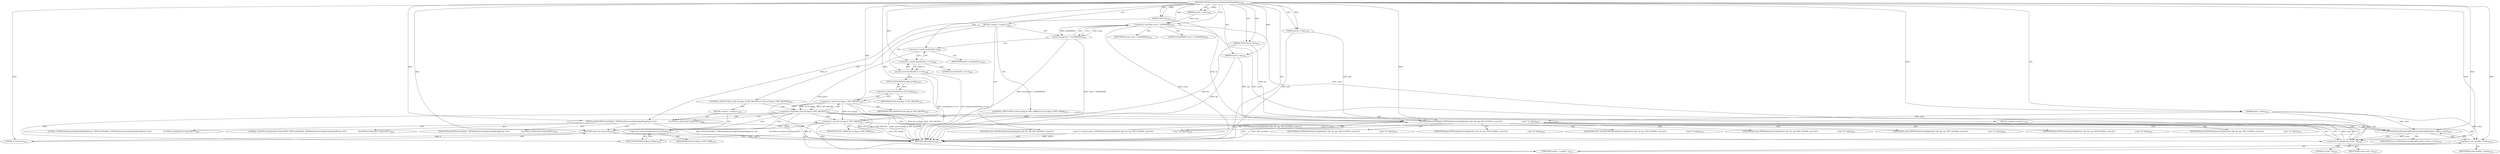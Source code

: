 digraph "TIFFWriteDirectoryTagCheckedSlong8Array" {  
"70254" [label = <(METHOD,TIFFWriteDirectoryTagCheckedSlong8Array)<SUB>2320</SUB>> ]
"70255" [label = <(PARAM,TIFF *tif)<SUB>2320</SUB>> ]
"70256" [label = <(PARAM,uint32_t *ndir)<SUB>2320</SUB>> ]
"70257" [label = <(PARAM,TIFFDirEntry *dir)<SUB>2321</SUB>> ]
"70258" [label = <(PARAM,uint16_t tag)<SUB>2322</SUB>> ]
"70259" [label = <(PARAM,uint32_t count)<SUB>2322</SUB>> ]
"70260" [label = <(PARAM,int64_t *value)<SUB>2323</SUB>> ]
"70261" [label = <(BLOCK,&lt;empty&gt;,&lt;empty&gt;)<SUB>2324</SUB>> ]
"70262" [label = <(assert,assert(count &lt; 0x20000000))<SUB>2325</SUB>> ]
"70263" [label = <(&lt;operator&gt;.lessThan,count &lt; 0x20000000)<SUB>2325</SUB>> ]
"70264" [label = <(IDENTIFIER,count,count &lt; 0x20000000)<SUB>2325</SUB>> ]
"70265" [label = <(LITERAL,0x20000000,count &lt; 0x20000000)<SUB>2325</SUB>> ]
"70266" [label = <(assert,assert(sizeof(int64_t) == 8))<SUB>2326</SUB>> ]
"70267" [label = <(&lt;operator&gt;.equals,sizeof(int64_t) == 8)<SUB>2326</SUB>> ]
"70268" [label = <(&lt;operator&gt;.sizeOf,sizeof(int64_t))<SUB>2326</SUB>> ]
"70269" [label = <(IDENTIFIER,int64_t,sizeof(int64_t))<SUB>2326</SUB>> ]
"70270" [label = <(LITERAL,8,sizeof(int64_t) == 8)<SUB>2326</SUB>> ]
"70271" [label = <(CONTROL_STRUCTURE,if (!(tif-&gt;tif_flags &amp; TIFF_BIGTIFF)),if (!(tif-&gt;tif_flags &amp; TIFF_BIGTIFF)))<SUB>2327</SUB>> ]
"70272" [label = <(&lt;operator&gt;.logicalNot,!(tif-&gt;tif_flags &amp; TIFF_BIGTIFF))<SUB>2327</SUB>> ]
"70273" [label = <(&lt;operator&gt;.and,tif-&gt;tif_flags &amp; TIFF_BIGTIFF)<SUB>2327</SUB>> ]
"70274" [label = <(&lt;operator&gt;.indirectFieldAccess,tif-&gt;tif_flags)<SUB>2327</SUB>> ]
"70275" [label = <(IDENTIFIER,tif,tif-&gt;tif_flags &amp; TIFF_BIGTIFF)<SUB>2327</SUB>> ]
"70276" [label = <(FIELD_IDENTIFIER,tif_flags,tif_flags)<SUB>2327</SUB>> ]
"70277" [label = <(IDENTIFIER,TIFF_BIGTIFF,tif-&gt;tif_flags &amp; TIFF_BIGTIFF)<SUB>2327</SUB>> ]
"70278" [label = <(BLOCK,&lt;empty&gt;,&lt;empty&gt;)<SUB>2328</SUB>> ]
"70279" [label = <(TIFFErrorExtR,TIFFErrorExtR(tif, &quot;TIFFWriteDirectoryTagCheckedSlong8Array&quot;,\012                      &quot;SLONG8 not allowed for ClassicTIFF&quot;))<SUB>2329</SUB>> ]
"70280" [label = <(IDENTIFIER,tif,TIFFErrorExtR(tif, &quot;TIFFWriteDirectoryTagCheckedSlong8Array&quot;,\012                      &quot;SLONG8 not allowed for ClassicTIFF&quot;))<SUB>2329</SUB>> ]
"70281" [label = <(LITERAL,&quot;TIFFWriteDirectoryTagCheckedSlong8Array&quot;,TIFFErrorExtR(tif, &quot;TIFFWriteDirectoryTagCheckedSlong8Array&quot;,\012                      &quot;SLONG8 not allowed for ClassicTIFF&quot;))<SUB>2329</SUB>> ]
"70282" [label = <(LITERAL,&quot;SLONG8 not allowed for ClassicTIFF&quot;,TIFFErrorExtR(tif, &quot;TIFFWriteDirectoryTagCheckedSlong8Array&quot;,\012                      &quot;SLONG8 not allowed for ClassicTIFF&quot;))<SUB>2330</SUB>> ]
"70283" [label = <(RETURN,return (0);,return (0);)<SUB>2331</SUB>> ]
"70284" [label = <(LITERAL,0,return (0);)<SUB>2331</SUB>> ]
"70285" [label = <(CONTROL_STRUCTURE,if (tif-&gt;tif_flags &amp; TIFF_SWAB),if (tif-&gt;tif_flags &amp; TIFF_SWAB))<SUB>2333</SUB>> ]
"70286" [label = <(&lt;operator&gt;.and,tif-&gt;tif_flags &amp; TIFF_SWAB)<SUB>2333</SUB>> ]
"70287" [label = <(&lt;operator&gt;.indirectFieldAccess,tif-&gt;tif_flags)<SUB>2333</SUB>> ]
"70288" [label = <(IDENTIFIER,tif,tif-&gt;tif_flags &amp; TIFF_SWAB)<SUB>2333</SUB>> ]
"70289" [label = <(FIELD_IDENTIFIER,tif_flags,tif_flags)<SUB>2333</SUB>> ]
"70290" [label = <(IDENTIFIER,TIFF_SWAB,tif-&gt;tif_flags &amp; TIFF_SWAB)<SUB>2333</SUB>> ]
"70291" [label = <(BLOCK,&lt;empty&gt;,&lt;empty&gt;)<SUB>2334</SUB>> ]
"70292" [label = <(TIFFSwabArrayOfLong8,TIFFSwabArrayOfLong8((uint64_t *)value, count))<SUB>2334</SUB>> ]
"70293" [label = <(&lt;operator&gt;.cast,(uint64_t *)value)<SUB>2334</SUB>> ]
"70294" [label = <(UNKNOWN,uint64_t *,uint64_t *)<SUB>2334</SUB>> ]
"70295" [label = <(IDENTIFIER,value,(uint64_t *)value)<SUB>2334</SUB>> ]
"70296" [label = <(IDENTIFIER,count,TIFFSwabArrayOfLong8((uint64_t *)value, count))<SUB>2334</SUB>> ]
"70297" [label = <(RETURN,return (TIFFWriteDirectoryTagData(tif, ndir, dir, tag, TIFF_SLONG8, count,\012                                      count * 8, value));,return (TIFFWriteDirectoryTagData(tif, ndir, dir, tag, TIFF_SLONG8, count,\012                                      count * 8, value));)<SUB>2335</SUB>> ]
"70298" [label = <(TIFFWriteDirectoryTagData,TIFFWriteDirectoryTagData(tif, ndir, dir, tag, TIFF_SLONG8, count,\012                                      count * 8, value))<SUB>2335</SUB>> ]
"70299" [label = <(IDENTIFIER,tif,TIFFWriteDirectoryTagData(tif, ndir, dir, tag, TIFF_SLONG8, count,\012                                      count * 8, value))<SUB>2335</SUB>> ]
"70300" [label = <(IDENTIFIER,ndir,TIFFWriteDirectoryTagData(tif, ndir, dir, tag, TIFF_SLONG8, count,\012                                      count * 8, value))<SUB>2335</SUB>> ]
"70301" [label = <(IDENTIFIER,dir,TIFFWriteDirectoryTagData(tif, ndir, dir, tag, TIFF_SLONG8, count,\012                                      count * 8, value))<SUB>2335</SUB>> ]
"70302" [label = <(IDENTIFIER,tag,TIFFWriteDirectoryTagData(tif, ndir, dir, tag, TIFF_SLONG8, count,\012                                      count * 8, value))<SUB>2335</SUB>> ]
"70303" [label = <(IDENTIFIER,TIFF_SLONG8,TIFFWriteDirectoryTagData(tif, ndir, dir, tag, TIFF_SLONG8, count,\012                                      count * 8, value))<SUB>2335</SUB>> ]
"70304" [label = <(IDENTIFIER,count,TIFFWriteDirectoryTagData(tif, ndir, dir, tag, TIFF_SLONG8, count,\012                                      count * 8, value))<SUB>2335</SUB>> ]
"70305" [label = <(&lt;operator&gt;.multiplication,count * 8)<SUB>2336</SUB>> ]
"70306" [label = <(IDENTIFIER,count,count * 8)<SUB>2336</SUB>> ]
"70307" [label = <(LITERAL,8,count * 8)<SUB>2336</SUB>> ]
"70308" [label = <(IDENTIFIER,value,TIFFWriteDirectoryTagData(tif, ndir, dir, tag, TIFF_SLONG8, count,\012                                      count * 8, value))<SUB>2336</SUB>> ]
"70309" [label = <(METHOD_RETURN,int)<SUB>2320</SUB>> ]
  "70254" -> "70255"  [ label = "AST: "] 
  "70254" -> "70256"  [ label = "AST: "] 
  "70254" -> "70257"  [ label = "AST: "] 
  "70254" -> "70258"  [ label = "AST: "] 
  "70254" -> "70259"  [ label = "AST: "] 
  "70254" -> "70260"  [ label = "AST: "] 
  "70254" -> "70261"  [ label = "AST: "] 
  "70254" -> "70309"  [ label = "AST: "] 
  "70261" -> "70262"  [ label = "AST: "] 
  "70261" -> "70266"  [ label = "AST: "] 
  "70261" -> "70271"  [ label = "AST: "] 
  "70261" -> "70285"  [ label = "AST: "] 
  "70261" -> "70297"  [ label = "AST: "] 
  "70262" -> "70263"  [ label = "AST: "] 
  "70263" -> "70264"  [ label = "AST: "] 
  "70263" -> "70265"  [ label = "AST: "] 
  "70266" -> "70267"  [ label = "AST: "] 
  "70267" -> "70268"  [ label = "AST: "] 
  "70267" -> "70270"  [ label = "AST: "] 
  "70268" -> "70269"  [ label = "AST: "] 
  "70271" -> "70272"  [ label = "AST: "] 
  "70271" -> "70278"  [ label = "AST: "] 
  "70272" -> "70273"  [ label = "AST: "] 
  "70273" -> "70274"  [ label = "AST: "] 
  "70273" -> "70277"  [ label = "AST: "] 
  "70274" -> "70275"  [ label = "AST: "] 
  "70274" -> "70276"  [ label = "AST: "] 
  "70278" -> "70279"  [ label = "AST: "] 
  "70278" -> "70283"  [ label = "AST: "] 
  "70279" -> "70280"  [ label = "AST: "] 
  "70279" -> "70281"  [ label = "AST: "] 
  "70279" -> "70282"  [ label = "AST: "] 
  "70283" -> "70284"  [ label = "AST: "] 
  "70285" -> "70286"  [ label = "AST: "] 
  "70285" -> "70291"  [ label = "AST: "] 
  "70286" -> "70287"  [ label = "AST: "] 
  "70286" -> "70290"  [ label = "AST: "] 
  "70287" -> "70288"  [ label = "AST: "] 
  "70287" -> "70289"  [ label = "AST: "] 
  "70291" -> "70292"  [ label = "AST: "] 
  "70292" -> "70293"  [ label = "AST: "] 
  "70292" -> "70296"  [ label = "AST: "] 
  "70293" -> "70294"  [ label = "AST: "] 
  "70293" -> "70295"  [ label = "AST: "] 
  "70297" -> "70298"  [ label = "AST: "] 
  "70298" -> "70299"  [ label = "AST: "] 
  "70298" -> "70300"  [ label = "AST: "] 
  "70298" -> "70301"  [ label = "AST: "] 
  "70298" -> "70302"  [ label = "AST: "] 
  "70298" -> "70303"  [ label = "AST: "] 
  "70298" -> "70304"  [ label = "AST: "] 
  "70298" -> "70305"  [ label = "AST: "] 
  "70298" -> "70308"  [ label = "AST: "] 
  "70305" -> "70306"  [ label = "AST: "] 
  "70305" -> "70307"  [ label = "AST: "] 
  "70262" -> "70268"  [ label = "CFG: "] 
  "70266" -> "70276"  [ label = "CFG: "] 
  "70297" -> "70309"  [ label = "CFG: "] 
  "70263" -> "70262"  [ label = "CFG: "] 
  "70267" -> "70266"  [ label = "CFG: "] 
  "70272" -> "70279"  [ label = "CFG: "] 
  "70272" -> "70289"  [ label = "CFG: "] 
  "70286" -> "70294"  [ label = "CFG: "] 
  "70286" -> "70305"  [ label = "CFG: "] 
  "70298" -> "70297"  [ label = "CFG: "] 
  "70268" -> "70267"  [ label = "CFG: "] 
  "70273" -> "70272"  [ label = "CFG: "] 
  "70279" -> "70283"  [ label = "CFG: "] 
  "70283" -> "70309"  [ label = "CFG: "] 
  "70287" -> "70286"  [ label = "CFG: "] 
  "70292" -> "70305"  [ label = "CFG: "] 
  "70305" -> "70298"  [ label = "CFG: "] 
  "70274" -> "70273"  [ label = "CFG: "] 
  "70289" -> "70287"  [ label = "CFG: "] 
  "70293" -> "70292"  [ label = "CFG: "] 
  "70276" -> "70274"  [ label = "CFG: "] 
  "70294" -> "70293"  [ label = "CFG: "] 
  "70254" -> "70263"  [ label = "CFG: "] 
  "70283" -> "70309"  [ label = "DDG: &lt;RET&gt;"] 
  "70297" -> "70309"  [ label = "DDG: &lt;RET&gt;"] 
  "70256" -> "70309"  [ label = "DDG: ndir"] 
  "70257" -> "70309"  [ label = "DDG: dir"] 
  "70258" -> "70309"  [ label = "DDG: tag"] 
  "70260" -> "70309"  [ label = "DDG: value"] 
  "70263" -> "70309"  [ label = "DDG: count"] 
  "70262" -> "70309"  [ label = "DDG: count &lt; 0x20000000"] 
  "70262" -> "70309"  [ label = "DDG: assert(count &lt; 0x20000000)"] 
  "70266" -> "70309"  [ label = "DDG: sizeof(int64_t) == 8"] 
  "70266" -> "70309"  [ label = "DDG: assert(sizeof(int64_t) == 8)"] 
  "70273" -> "70309"  [ label = "DDG: tif-&gt;tif_flags"] 
  "70272" -> "70309"  [ label = "DDG: tif-&gt;tif_flags &amp; TIFF_BIGTIFF"] 
  "70272" -> "70309"  [ label = "DDG: !(tif-&gt;tif_flags &amp; TIFF_BIGTIFF)"] 
  "70279" -> "70309"  [ label = "DDG: tif"] 
  "70279" -> "70309"  [ label = "DDG: TIFFErrorExtR(tif, &quot;TIFFWriteDirectoryTagCheckedSlong8Array&quot;,\012                      &quot;SLONG8 not allowed for ClassicTIFF&quot;)"] 
  "70268" -> "70309"  [ label = "DDG: int64_t"] 
  "70273" -> "70309"  [ label = "DDG: TIFF_BIGTIFF"] 
  "70286" -> "70309"  [ label = "DDG: TIFF_SWAB"] 
  "70298" -> "70309"  [ label = "DDG: TIFF_SLONG8"] 
  "70254" -> "70255"  [ label = "DDG: "] 
  "70254" -> "70256"  [ label = "DDG: "] 
  "70254" -> "70257"  [ label = "DDG: "] 
  "70254" -> "70258"  [ label = "DDG: "] 
  "70254" -> "70259"  [ label = "DDG: "] 
  "70254" -> "70260"  [ label = "DDG: "] 
  "70298" -> "70297"  [ label = "DDG: TIFFWriteDirectoryTagData(tif, ndir, dir, tag, TIFF_SLONG8, count,\012                                      count * 8, value)"] 
  "70263" -> "70262"  [ label = "DDG: count"] 
  "70263" -> "70262"  [ label = "DDG: 0x20000000"] 
  "70267" -> "70266"  [ label = "DDG: 8"] 
  "70259" -> "70263"  [ label = "DDG: count"] 
  "70254" -> "70263"  [ label = "DDG: "] 
  "70254" -> "70267"  [ label = "DDG: "] 
  "70273" -> "70272"  [ label = "DDG: tif-&gt;tif_flags"] 
  "70273" -> "70272"  [ label = "DDG: TIFF_BIGTIFF"] 
  "70284" -> "70283"  [ label = "DDG: 0"] 
  "70254" -> "70283"  [ label = "DDG: "] 
  "70273" -> "70286"  [ label = "DDG: tif-&gt;tif_flags"] 
  "70254" -> "70286"  [ label = "DDG: "] 
  "70255" -> "70298"  [ label = "DDG: tif"] 
  "70254" -> "70298"  [ label = "DDG: "] 
  "70256" -> "70298"  [ label = "DDG: ndir"] 
  "70257" -> "70298"  [ label = "DDG: dir"] 
  "70258" -> "70298"  [ label = "DDG: tag"] 
  "70305" -> "70298"  [ label = "DDG: count"] 
  "70305" -> "70298"  [ label = "DDG: 8"] 
  "70260" -> "70298"  [ label = "DDG: value"] 
  "70254" -> "70268"  [ label = "DDG: "] 
  "70254" -> "70273"  [ label = "DDG: "] 
  "70255" -> "70279"  [ label = "DDG: tif"] 
  "70254" -> "70279"  [ label = "DDG: "] 
  "70254" -> "70284"  [ label = "DDG: "] 
  "70260" -> "70292"  [ label = "DDG: value"] 
  "70254" -> "70292"  [ label = "DDG: "] 
  "70263" -> "70292"  [ label = "DDG: count"] 
  "70263" -> "70305"  [ label = "DDG: count"] 
  "70292" -> "70305"  [ label = "DDG: count"] 
  "70254" -> "70305"  [ label = "DDG: "] 
  "70260" -> "70293"  [ label = "DDG: value"] 
  "70254" -> "70293"  [ label = "DDG: "] 
  "70272" -> "70297"  [ label = "CDG: "] 
  "70272" -> "70279"  [ label = "CDG: "] 
  "70272" -> "70283"  [ label = "CDG: "] 
  "70272" -> "70287"  [ label = "CDG: "] 
  "70272" -> "70298"  [ label = "CDG: "] 
  "70272" -> "70305"  [ label = "CDG: "] 
  "70272" -> "70286"  [ label = "CDG: "] 
  "70272" -> "70289"  [ label = "CDG: "] 
  "70286" -> "70293"  [ label = "CDG: "] 
  "70286" -> "70292"  [ label = "CDG: "] 
  "70286" -> "70294"  [ label = "CDG: "] 
}
